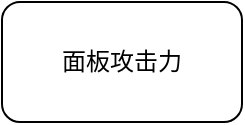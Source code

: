 <mxfile version="19.0.3" type="device"><diagram id="BQ29Brakac-9uq8vmnH5" name="第 1 页"><mxGraphModel dx="1032" dy="639" grid="1" gridSize="10" guides="1" tooltips="1" connect="1" arrows="1" fold="1" page="0" pageScale="1" pageWidth="827" pageHeight="1169" math="0" shadow="0"><root><mxCell id="0"/><mxCell id="1" parent="0"/><mxCell id="iXocXnEtH8NBTbLabusQ-1" value="面板攻击力" style="rounded=1;whiteSpace=wrap;html=1;" vertex="1" parent="1"><mxGeometry x="160" y="240" width="120" height="60" as="geometry"/></mxCell></root></mxGraphModel></diagram></mxfile>